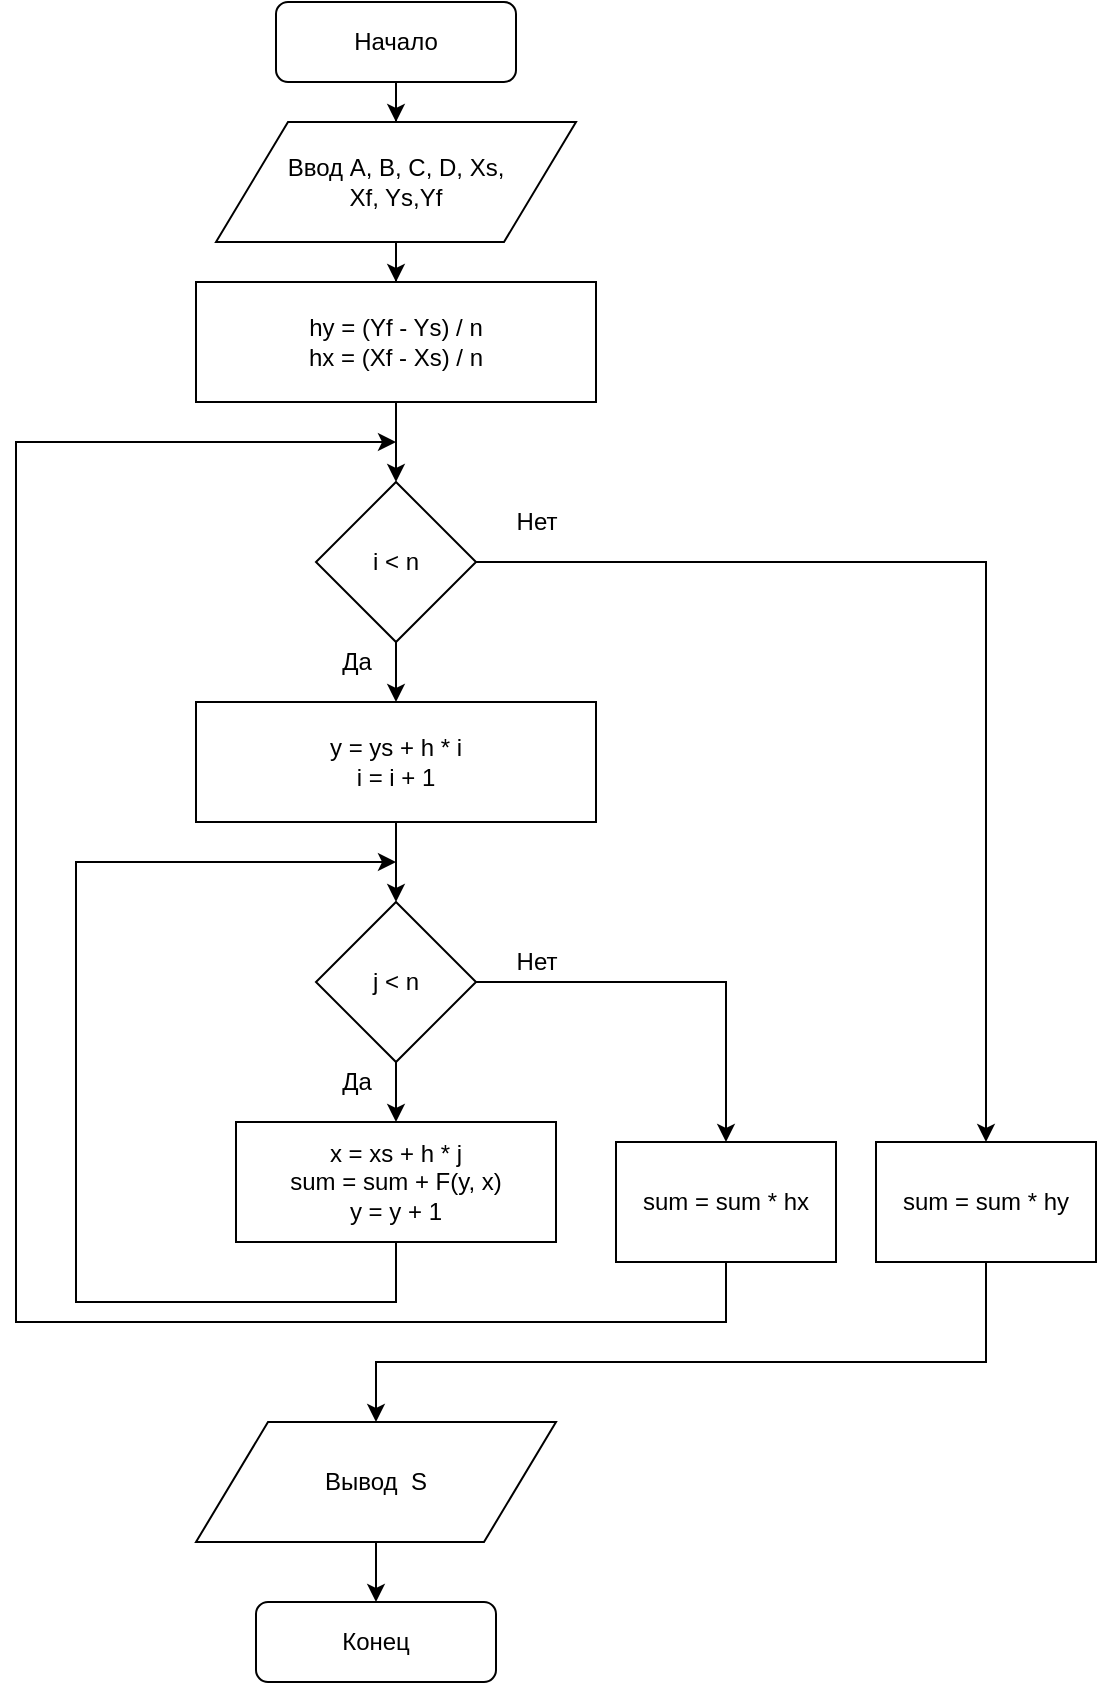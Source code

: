 <mxfile version="13.1.1"><diagram id="C5RBs43oDa-KdzZeNtuy" name="Page-1"><mxGraphModel dx="1126" dy="638" grid="1" gridSize="10" guides="1" tooltips="1" connect="1" arrows="1" fold="1" page="1" pageScale="1" pageWidth="827" pageHeight="1169" math="0" shadow="0"><root><mxCell id="WIyWlLk6GJQsqaUBKTNV-0"/><mxCell id="WIyWlLk6GJQsqaUBKTNV-1" parent="WIyWlLk6GJQsqaUBKTNV-0"/><mxCell id="QkkEGtts6jk9_TSw3YgG-12" style="edgeStyle=orthogonalEdgeStyle;rounded=0;orthogonalLoop=1;jettySize=auto;html=1;entryX=0.5;entryY=0;entryDx=0;entryDy=0;" edge="1" parent="WIyWlLk6GJQsqaUBKTNV-1" source="WIyWlLk6GJQsqaUBKTNV-3" target="QkkEGtts6jk9_TSw3YgG-0"><mxGeometry relative="1" as="geometry"/></mxCell><mxCell id="WIyWlLk6GJQsqaUBKTNV-3" value="Начало" style="rounded=1;whiteSpace=wrap;html=1;fontSize=12;glass=0;strokeWidth=1;shadow=0;" parent="WIyWlLk6GJQsqaUBKTNV-1" vertex="1"><mxGeometry x="150" y="120" width="120" height="40" as="geometry"/></mxCell><mxCell id="WIyWlLk6GJQsqaUBKTNV-11" value="Конец" style="rounded=1;whiteSpace=wrap;html=1;fontSize=12;glass=0;strokeWidth=1;shadow=0;" parent="WIyWlLk6GJQsqaUBKTNV-1" vertex="1"><mxGeometry x="140" y="920" width="120" height="40" as="geometry"/></mxCell><mxCell id="QkkEGtts6jk9_TSw3YgG-11" style="edgeStyle=orthogonalEdgeStyle;rounded=0;orthogonalLoop=1;jettySize=auto;html=1;entryX=0.5;entryY=0;entryDx=0;entryDy=0;" edge="1" parent="WIyWlLk6GJQsqaUBKTNV-1" source="QkkEGtts6jk9_TSw3YgG-0" target="QkkEGtts6jk9_TSw3YgG-1"><mxGeometry relative="1" as="geometry"/></mxCell><mxCell id="QkkEGtts6jk9_TSw3YgG-0" value="Ввод A, B, C, D, Xs, &lt;br&gt;Xf, Ys,Yf" style="shape=parallelogram;perimeter=parallelogramPerimeter;whiteSpace=wrap;html=1;" vertex="1" parent="WIyWlLk6GJQsqaUBKTNV-1"><mxGeometry x="120" y="180" width="180" height="60" as="geometry"/></mxCell><mxCell id="QkkEGtts6jk9_TSw3YgG-10" style="edgeStyle=orthogonalEdgeStyle;rounded=0;orthogonalLoop=1;jettySize=auto;html=1;entryX=0.5;entryY=0;entryDx=0;entryDy=0;" edge="1" parent="WIyWlLk6GJQsqaUBKTNV-1" source="QkkEGtts6jk9_TSw3YgG-1" target="QkkEGtts6jk9_TSw3YgG-2"><mxGeometry relative="1" as="geometry"/></mxCell><mxCell id="QkkEGtts6jk9_TSw3YgG-1" value="hy = (Yf - Ys) / n&lt;br&gt;hx = (Xf - Xs) / n" style="rounded=0;whiteSpace=wrap;html=1;" vertex="1" parent="WIyWlLk6GJQsqaUBKTNV-1"><mxGeometry x="110" y="260" width="200" height="60" as="geometry"/></mxCell><mxCell id="QkkEGtts6jk9_TSw3YgG-9" style="edgeStyle=orthogonalEdgeStyle;rounded=0;orthogonalLoop=1;jettySize=auto;html=1;exitX=0.5;exitY=1;exitDx=0;exitDy=0;entryX=0.5;entryY=0;entryDx=0;entryDy=0;" edge="1" parent="WIyWlLk6GJQsqaUBKTNV-1" source="QkkEGtts6jk9_TSw3YgG-2" target="QkkEGtts6jk9_TSw3YgG-3"><mxGeometry relative="1" as="geometry"/></mxCell><mxCell id="QkkEGtts6jk9_TSw3YgG-19" style="edgeStyle=orthogonalEdgeStyle;rounded=0;orthogonalLoop=1;jettySize=auto;html=1;entryX=0.5;entryY=0;entryDx=0;entryDy=0;" edge="1" parent="WIyWlLk6GJQsqaUBKTNV-1" source="QkkEGtts6jk9_TSw3YgG-2" target="QkkEGtts6jk9_TSw3YgG-20"><mxGeometry relative="1" as="geometry"><mxPoint x="600" y="700" as="targetPoint"/></mxGeometry></mxCell><mxCell id="QkkEGtts6jk9_TSw3YgG-2" value="i &amp;lt; n" style="rhombus;whiteSpace=wrap;html=1;" vertex="1" parent="WIyWlLk6GJQsqaUBKTNV-1"><mxGeometry x="170" y="360" width="80" height="80" as="geometry"/></mxCell><mxCell id="QkkEGtts6jk9_TSw3YgG-7" style="edgeStyle=orthogonalEdgeStyle;rounded=0;orthogonalLoop=1;jettySize=auto;html=1;entryX=0.5;entryY=0;entryDx=0;entryDy=0;" edge="1" parent="WIyWlLk6GJQsqaUBKTNV-1" source="QkkEGtts6jk9_TSw3YgG-3" target="QkkEGtts6jk9_TSw3YgG-4"><mxGeometry relative="1" as="geometry"/></mxCell><mxCell id="QkkEGtts6jk9_TSw3YgG-3" value="y = ys + h * i&lt;br&gt;i = i + 1" style="rounded=0;whiteSpace=wrap;html=1;" vertex="1" parent="WIyWlLk6GJQsqaUBKTNV-1"><mxGeometry x="110" y="470" width="200" height="60" as="geometry"/></mxCell><mxCell id="QkkEGtts6jk9_TSw3YgG-8" style="edgeStyle=orthogonalEdgeStyle;rounded=0;orthogonalLoop=1;jettySize=auto;html=1;entryX=0.5;entryY=0;entryDx=0;entryDy=0;" edge="1" parent="WIyWlLk6GJQsqaUBKTNV-1" source="QkkEGtts6jk9_TSw3YgG-4" target="QkkEGtts6jk9_TSw3YgG-5"><mxGeometry relative="1" as="geometry"/></mxCell><mxCell id="QkkEGtts6jk9_TSw3YgG-17" value="" style="edgeStyle=orthogonalEdgeStyle;rounded=0;orthogonalLoop=1;jettySize=auto;html=1;entryX=0.5;entryY=0;entryDx=0;entryDy=0;" edge="1" parent="WIyWlLk6GJQsqaUBKTNV-1" source="QkkEGtts6jk9_TSw3YgG-4" target="QkkEGtts6jk9_TSw3YgG-15"><mxGeometry relative="1" as="geometry"><mxPoint x="430" y="625" as="targetPoint"/></mxGeometry></mxCell><mxCell id="QkkEGtts6jk9_TSw3YgG-4" value="j&amp;nbsp;&amp;lt; n" style="rhombus;whiteSpace=wrap;html=1;" vertex="1" parent="WIyWlLk6GJQsqaUBKTNV-1"><mxGeometry x="170" y="570" width="80" height="80" as="geometry"/></mxCell><mxCell id="QkkEGtts6jk9_TSw3YgG-6" style="edgeStyle=orthogonalEdgeStyle;rounded=0;orthogonalLoop=1;jettySize=auto;html=1;" edge="1" parent="WIyWlLk6GJQsqaUBKTNV-1" source="QkkEGtts6jk9_TSw3YgG-5"><mxGeometry relative="1" as="geometry"><mxPoint x="210" y="550" as="targetPoint"/><Array as="points"><mxPoint x="210" y="770"/><mxPoint x="50" y="770"/><mxPoint x="50" y="550"/></Array></mxGeometry></mxCell><mxCell id="QkkEGtts6jk9_TSw3YgG-5" value="x = xs + h * j&lt;br&gt;sum = sum + F(y, x)&lt;br&gt;y = y + 1" style="rounded=0;whiteSpace=wrap;html=1;" vertex="1" parent="WIyWlLk6GJQsqaUBKTNV-1"><mxGeometry x="130" y="680" width="160" height="60" as="geometry"/></mxCell><mxCell id="QkkEGtts6jk9_TSw3YgG-18" style="edgeStyle=orthogonalEdgeStyle;rounded=0;orthogonalLoop=1;jettySize=auto;html=1;" edge="1" parent="WIyWlLk6GJQsqaUBKTNV-1" source="QkkEGtts6jk9_TSw3YgG-15"><mxGeometry relative="1" as="geometry"><mxPoint x="210" y="340" as="targetPoint"/><Array as="points"><mxPoint x="375" y="780"/><mxPoint x="20" y="780"/><mxPoint x="20" y="340"/></Array></mxGeometry></mxCell><mxCell id="QkkEGtts6jk9_TSw3YgG-15" value="sum = sum * hx" style="rounded=0;whiteSpace=wrap;html=1;" vertex="1" parent="WIyWlLk6GJQsqaUBKTNV-1"><mxGeometry x="320" y="690" width="110" height="60" as="geometry"/></mxCell><mxCell id="QkkEGtts6jk9_TSw3YgG-34" style="edgeStyle=orthogonalEdgeStyle;rounded=0;orthogonalLoop=1;jettySize=auto;html=1;entryX=0.5;entryY=0;entryDx=0;entryDy=0;" edge="1" parent="WIyWlLk6GJQsqaUBKTNV-1" source="QkkEGtts6jk9_TSw3YgG-20" target="QkkEGtts6jk9_TSw3YgG-22"><mxGeometry relative="1" as="geometry"><Array as="points"><mxPoint x="505" y="800"/><mxPoint x="200" y="800"/></Array></mxGeometry></mxCell><mxCell id="QkkEGtts6jk9_TSw3YgG-20" value="sum = sum * hy" style="rounded=0;whiteSpace=wrap;html=1;" vertex="1" parent="WIyWlLk6GJQsqaUBKTNV-1"><mxGeometry x="450" y="690" width="110" height="60" as="geometry"/></mxCell><mxCell id="QkkEGtts6jk9_TSw3YgG-23" style="edgeStyle=orthogonalEdgeStyle;rounded=0;orthogonalLoop=1;jettySize=auto;html=1;exitX=0.5;exitY=1;exitDx=0;exitDy=0;entryX=0.5;entryY=0;entryDx=0;entryDy=0;" edge="1" parent="WIyWlLk6GJQsqaUBKTNV-1" source="QkkEGtts6jk9_TSw3YgG-22" target="WIyWlLk6GJQsqaUBKTNV-11"><mxGeometry relative="1" as="geometry"/></mxCell><mxCell id="QkkEGtts6jk9_TSw3YgG-22" value="Вывод&amp;nbsp; S" style="shape=parallelogram;perimeter=parallelogramPerimeter;whiteSpace=wrap;html=1;" vertex="1" parent="WIyWlLk6GJQsqaUBKTNV-1"><mxGeometry x="110" y="830" width="180" height="60" as="geometry"/></mxCell><mxCell id="QkkEGtts6jk9_TSw3YgG-24" value="Нет" style="text;html=1;align=center;verticalAlign=middle;resizable=0;points=[];autosize=1;" vertex="1" parent="WIyWlLk6GJQsqaUBKTNV-1"><mxGeometry x="260" y="370" width="40" height="20" as="geometry"/></mxCell><mxCell id="QkkEGtts6jk9_TSw3YgG-25" value="Да" style="text;html=1;align=center;verticalAlign=middle;resizable=0;points=[];autosize=1;" vertex="1" parent="WIyWlLk6GJQsqaUBKTNV-1"><mxGeometry x="175" y="440" width="30" height="20" as="geometry"/></mxCell><mxCell id="QkkEGtts6jk9_TSw3YgG-26" value="Нет" style="text;html=1;align=center;verticalAlign=middle;resizable=0;points=[];autosize=1;" vertex="1" parent="WIyWlLk6GJQsqaUBKTNV-1"><mxGeometry x="260" y="590" width="40" height="20" as="geometry"/></mxCell><mxCell id="QkkEGtts6jk9_TSw3YgG-27" value="Да" style="text;html=1;align=center;verticalAlign=middle;resizable=0;points=[];autosize=1;" vertex="1" parent="WIyWlLk6GJQsqaUBKTNV-1"><mxGeometry x="175" y="650" width="30" height="20" as="geometry"/></mxCell></root></mxGraphModel></diagram></mxfile>